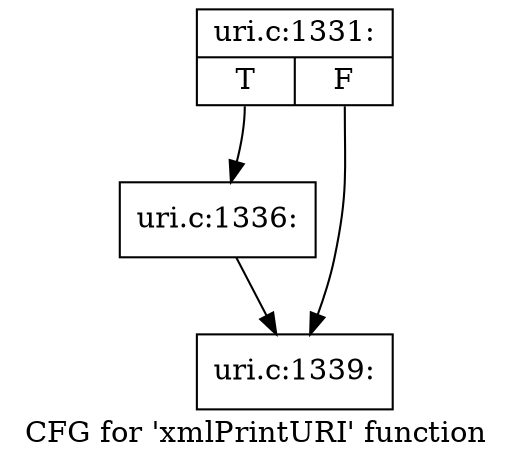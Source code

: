digraph "CFG for 'xmlPrintURI' function" {
	label="CFG for 'xmlPrintURI' function";

	Node0x482d590 [shape=record,label="{uri.c:1331:|{<s0>T|<s1>F}}"];
	Node0x482d590:s0 -> Node0x48325a0;
	Node0x482d590:s1 -> Node0x48325f0;
	Node0x48325a0 [shape=record,label="{uri.c:1336:}"];
	Node0x48325a0 -> Node0x48325f0;
	Node0x48325f0 [shape=record,label="{uri.c:1339:}"];
}

